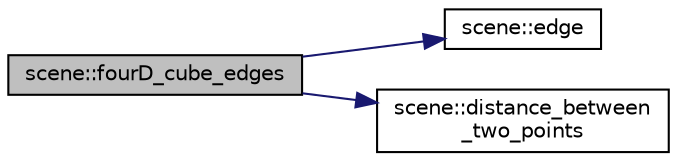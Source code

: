 digraph "scene::fourD_cube_edges"
{
  edge [fontname="Helvetica",fontsize="10",labelfontname="Helvetica",labelfontsize="10"];
  node [fontname="Helvetica",fontsize="10",shape=record];
  rankdir="LR";
  Node190 [label="scene::fourD_cube_edges",height=0.2,width=0.4,color="black", fillcolor="grey75", style="filled", fontcolor="black"];
  Node190 -> Node191 [color="midnightblue",fontsize="10",style="solid",fontname="Helvetica"];
  Node191 [label="scene::edge",height=0.2,width=0.4,color="black", fillcolor="white", style="filled",URL="$df/db1/classscene.html#a677ae83722aa5d740021e8cac56bab48"];
  Node190 -> Node192 [color="midnightblue",fontsize="10",style="solid",fontname="Helvetica"];
  Node192 [label="scene::distance_between\l_two_points",height=0.2,width=0.4,color="black", fillcolor="white", style="filled",URL="$df/db1/classscene.html#aaf5177df302c163136d51febef20e950"];
}
